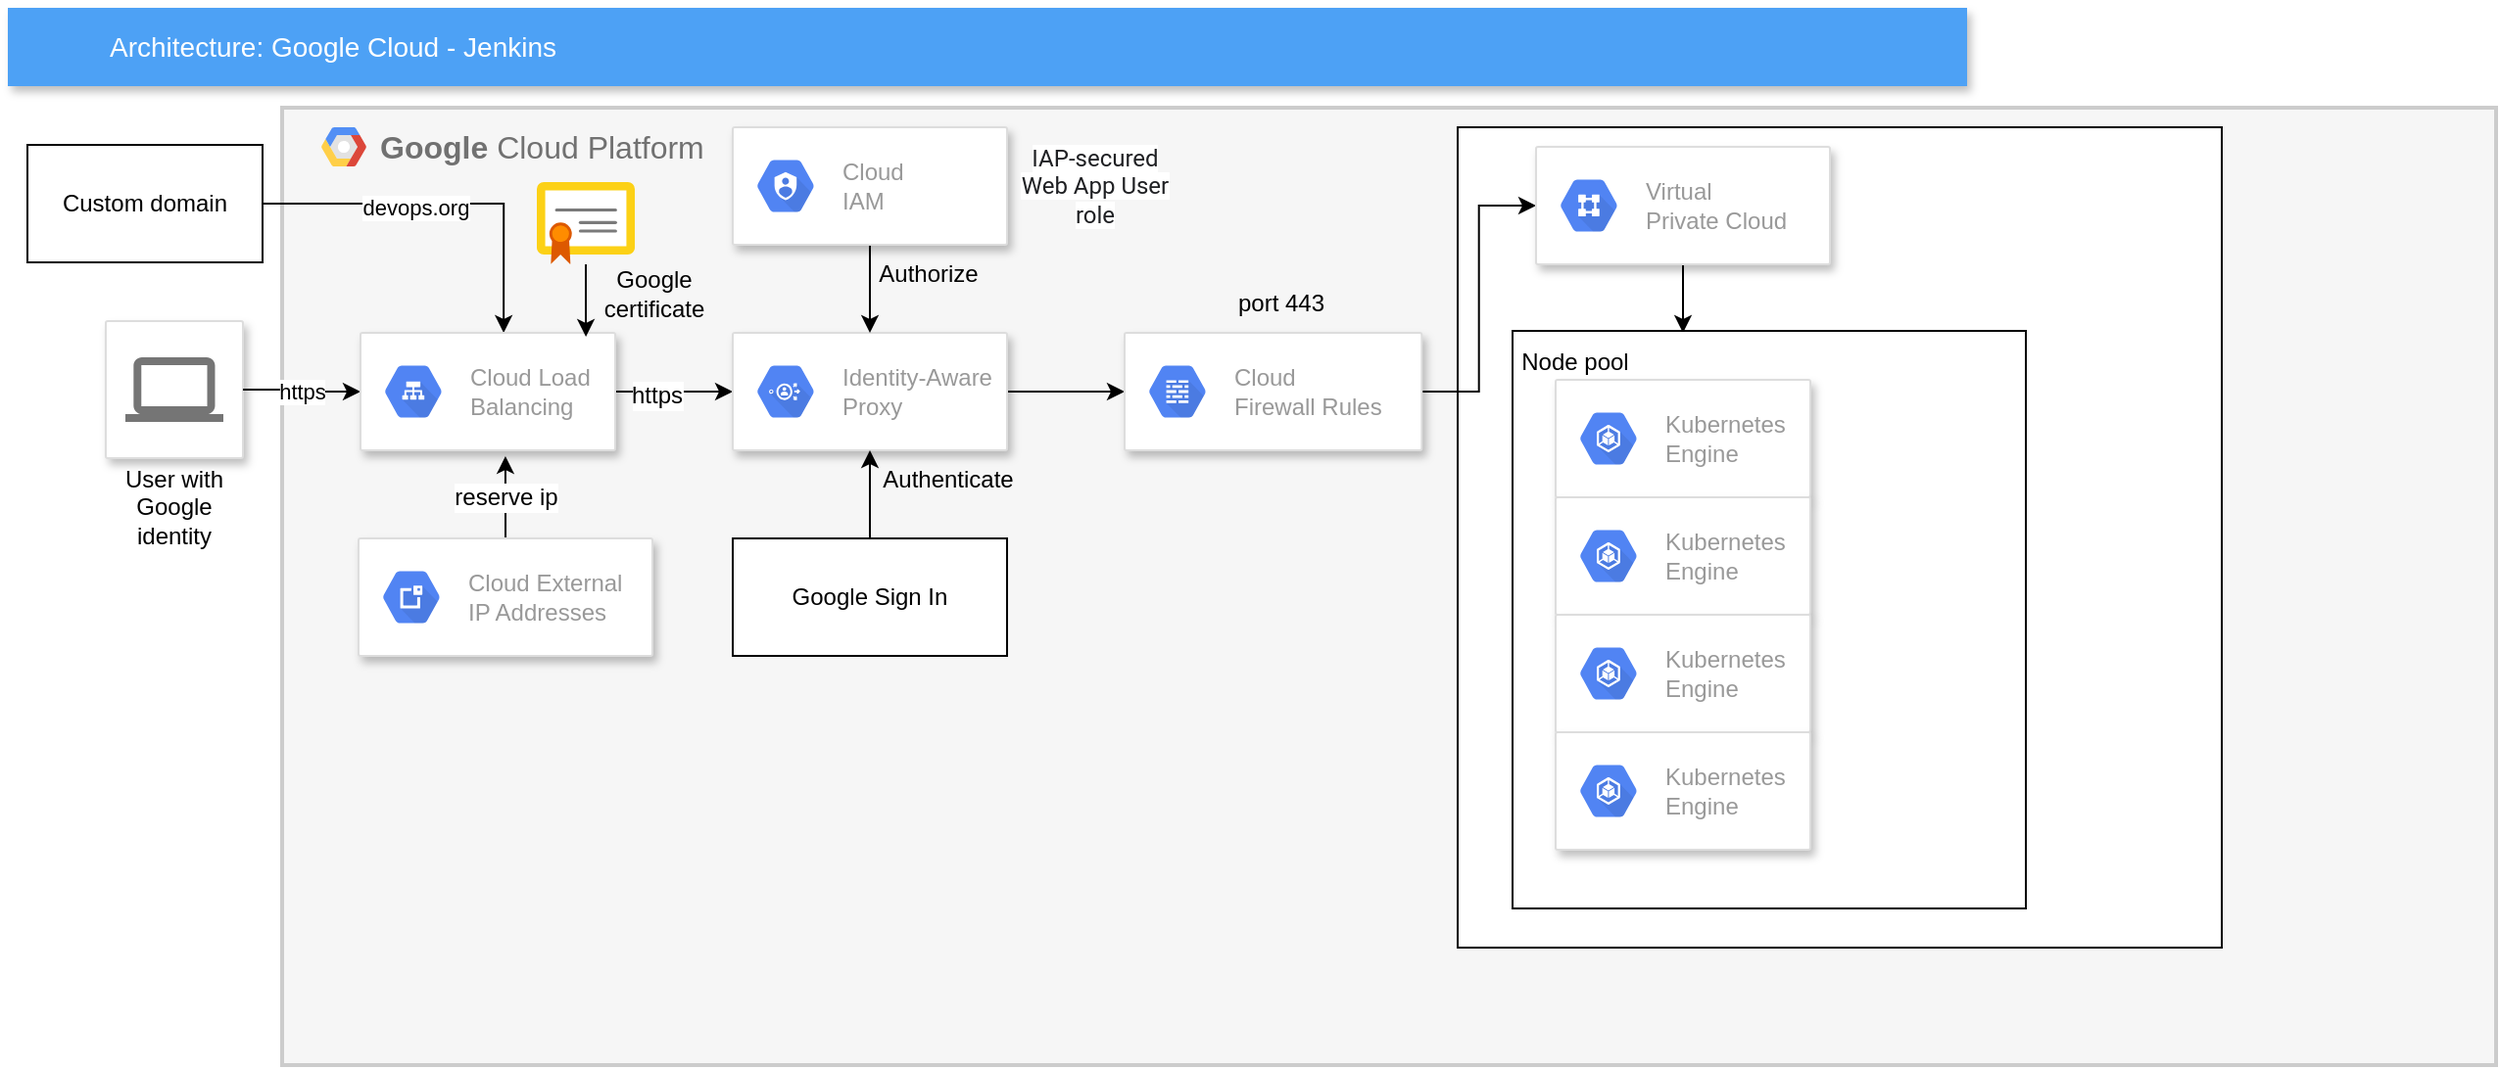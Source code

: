 <mxfile version="17.4.1" type="github">
  <diagram id="Bn03-QbED1JMAnJloKjD" name="Page-1">
    <mxGraphModel dx="1422" dy="786" grid="1" gridSize="10" guides="1" tooltips="1" connect="1" arrows="1" fold="1" page="1" pageScale="1" pageWidth="827" pageHeight="1169" math="0" shadow="0">
      <root>
        <mxCell id="0" />
        <mxCell id="1" parent="0" />
        <mxCell id="Y3p8EYra5zYOaNuzffR5-1" value="Architecture: Google Cloud - Jenkins" style="fillColor=#4DA1F5;strokeColor=none;shadow=1;gradientColor=none;fontSize=14;align=left;spacingLeft=50;fontColor=#ffffff;html=1;" vertex="1" parent="1">
          <mxGeometry x="160" y="40" width="1000" height="40" as="geometry" />
        </mxCell>
        <mxCell id="Y3p8EYra5zYOaNuzffR5-2" value="" style="strokeColor=#dddddd;fillColor=#ffffff;shadow=1;strokeWidth=1;rounded=1;absoluteArcSize=1;arcSize=2;labelPosition=center;verticalLabelPosition=middle;align=center;verticalAlign=bottom;spacingLeft=0;fontColor=#999999;fontSize=12;whiteSpace=wrap;spacingBottom=2;html=1;" vertex="1" parent="1">
          <mxGeometry x="210" y="200" width="70" height="70" as="geometry" />
        </mxCell>
        <mxCell id="Y3p8EYra5zYOaNuzffR5-3" value="" style="dashed=0;connectable=0;html=1;fillColor=#757575;strokeColor=none;shape=mxgraph.gcp2.laptop;part=1;" vertex="1" parent="Y3p8EYra5zYOaNuzffR5-2">
          <mxGeometry x="0.5" width="50" height="33" relative="1" as="geometry">
            <mxPoint x="-25" y="18.5" as="offset" />
          </mxGeometry>
        </mxCell>
        <mxCell id="Y3p8EYra5zYOaNuzffR5-4" value="User with Google identity" style="text;html=1;strokeColor=none;fillColor=none;align=center;verticalAlign=middle;whiteSpace=wrap;rounded=0;" vertex="1" parent="1">
          <mxGeometry x="215" y="280" width="60" height="30" as="geometry" />
        </mxCell>
        <mxCell id="Y3p8EYra5zYOaNuzffR5-5" value="&lt;font style=&quot;font-size: 16px&quot;&gt;&lt;b&gt;Google &lt;/b&gt;Cloud Platform&lt;/font&gt;" style="fillColor=#F6F6F6;strokeColor=#CCCCCC;shadow=0;gradientColor=none;fontSize=14;align=left;spacing=10;fontColor=#717171;9E9E9E;verticalAlign=top;spacingTop=-4;fontStyle=0;spacingLeft=40;html=1;strokeWidth=2;container=0;" vertex="1" parent="1">
          <mxGeometry x="300" y="91" width="1130" height="489" as="geometry" />
        </mxCell>
        <mxCell id="Y3p8EYra5zYOaNuzffR5-48" value="https" style="edgeStyle=orthogonalEdgeStyle;rounded=0;orthogonalLoop=1;jettySize=auto;html=1;exitX=1;exitY=0.5;exitDx=0;exitDy=0;" edge="1" parent="1" source="Y3p8EYra5zYOaNuzffR5-2" target="Y3p8EYra5zYOaNuzffR5-10">
          <mxGeometry relative="1" as="geometry" />
        </mxCell>
        <mxCell id="Y3p8EYra5zYOaNuzffR5-49" style="edgeStyle=orthogonalEdgeStyle;rounded=0;orthogonalLoop=1;jettySize=auto;html=1;entryX=0.562;entryY=0;entryDx=0;entryDy=0;entryPerimeter=0;fontSize=12;" edge="1" parent="1" source="Y3p8EYra5zYOaNuzffR5-51" target="Y3p8EYra5zYOaNuzffR5-10">
          <mxGeometry relative="1" as="geometry" />
        </mxCell>
        <mxCell id="Y3p8EYra5zYOaNuzffR5-61" value="devops.org" style="edgeLabel;html=1;align=center;verticalAlign=middle;resizable=0;points=[];" vertex="1" connectable="0" parent="Y3p8EYra5zYOaNuzffR5-49">
          <mxGeometry x="-0.175" y="-2" relative="1" as="geometry">
            <mxPoint as="offset" />
          </mxGeometry>
        </mxCell>
        <mxCell id="Y3p8EYra5zYOaNuzffR5-51" value="Custom domain" style="rounded=0;whiteSpace=wrap;html=1;fontSize=12;" vertex="1" parent="1">
          <mxGeometry x="170" y="110" width="120" height="60" as="geometry" />
        </mxCell>
        <mxCell id="Y3p8EYra5zYOaNuzffR5-6" value="" style="rounded=0;whiteSpace=wrap;html=1;fontSize=12;" vertex="1" parent="1">
          <mxGeometry x="900" y="101" width="390" height="419" as="geometry" />
        </mxCell>
        <mxCell id="Y3p8EYra5zYOaNuzffR5-7" value="" style="shape=mxgraph.gcp2.google_cloud_platform;fillColor=#F6F6F6;strokeColor=none;shadow=0;gradientColor=none;" vertex="1" parent="1">
          <mxGeometry x="320" y="101" width="23" height="20" as="geometry">
            <mxPoint x="20" y="10" as="offset" />
          </mxGeometry>
        </mxCell>
        <mxCell id="Y3p8EYra5zYOaNuzffR5-8" style="edgeStyle=orthogonalEdgeStyle;rounded=0;orthogonalLoop=1;jettySize=auto;html=1;exitX=1;exitY=0.5;exitDx=0;exitDy=0;entryX=0;entryY=0.5;entryDx=0;entryDy=0;" edge="1" parent="1" source="Y3p8EYra5zYOaNuzffR5-10" target="Y3p8EYra5zYOaNuzffR5-13">
          <mxGeometry relative="1" as="geometry" />
        </mxCell>
        <mxCell id="Y3p8EYra5zYOaNuzffR5-9" value="https" style="edgeLabel;html=1;align=center;verticalAlign=middle;resizable=0;points=[];fontSize=12;" vertex="1" connectable="0" parent="Y3p8EYra5zYOaNuzffR5-8">
          <mxGeometry x="-0.3" y="-2" relative="1" as="geometry">
            <mxPoint as="offset" />
          </mxGeometry>
        </mxCell>
        <mxCell id="Y3p8EYra5zYOaNuzffR5-10" value="" style="strokeColor=#dddddd;shadow=1;strokeWidth=1;rounded=1;absoluteArcSize=1;arcSize=2;" vertex="1" parent="1">
          <mxGeometry x="340" y="206" width="130" height="60" as="geometry" />
        </mxCell>
        <mxCell id="Y3p8EYra5zYOaNuzffR5-11" value="Cloud Load&#xa;Balancing" style="sketch=0;dashed=0;connectable=0;html=1;fillColor=#5184F3;strokeColor=none;shape=mxgraph.gcp2.hexIcon;prIcon=cloud_load_balancing;part=1;labelPosition=right;verticalLabelPosition=middle;align=left;verticalAlign=middle;spacingLeft=5;fontColor=#999999;fontSize=12;" vertex="1" parent="Y3p8EYra5zYOaNuzffR5-10">
          <mxGeometry y="0.5" width="44" height="39" relative="1" as="geometry">
            <mxPoint x="5" y="-19.5" as="offset" />
          </mxGeometry>
        </mxCell>
        <mxCell id="Y3p8EYra5zYOaNuzffR5-12" style="edgeStyle=orthogonalEdgeStyle;rounded=0;orthogonalLoop=1;jettySize=auto;html=1;exitX=1;exitY=0.5;exitDx=0;exitDy=0;entryX=0;entryY=0.5;entryDx=0;entryDy=0;" edge="1" parent="1" source="Y3p8EYra5zYOaNuzffR5-13" target="Y3p8EYra5zYOaNuzffR5-23">
          <mxGeometry relative="1" as="geometry" />
        </mxCell>
        <mxCell id="Y3p8EYra5zYOaNuzffR5-13" value="" style="strokeColor=#dddddd;shadow=1;strokeWidth=1;rounded=1;absoluteArcSize=1;arcSize=2;" vertex="1" parent="1">
          <mxGeometry x="530" y="206" width="140" height="60" as="geometry" />
        </mxCell>
        <mxCell id="Y3p8EYra5zYOaNuzffR5-14" value="Identity-Aware&#xa;Proxy" style="sketch=0;dashed=0;connectable=0;html=1;fillColor=#5184F3;strokeColor=none;shape=mxgraph.gcp2.hexIcon;prIcon=identity_aware_proxy;part=1;labelPosition=right;verticalLabelPosition=middle;align=left;verticalAlign=middle;spacingLeft=5;fontColor=#999999;fontSize=12;" vertex="1" parent="Y3p8EYra5zYOaNuzffR5-13">
          <mxGeometry y="0.5" width="44" height="39" relative="1" as="geometry">
            <mxPoint x="5" y="-19.5" as="offset" />
          </mxGeometry>
        </mxCell>
        <mxCell id="Y3p8EYra5zYOaNuzffR5-15" style="edgeStyle=orthogonalEdgeStyle;rounded=0;orthogonalLoop=1;jettySize=auto;html=1;exitX=0.5;exitY=0;exitDx=0;exitDy=0;entryX=0.5;entryY=1;entryDx=0;entryDy=0;fontSize=12;" edge="1" parent="1" source="Y3p8EYra5zYOaNuzffR5-16" target="Y3p8EYra5zYOaNuzffR5-13">
          <mxGeometry relative="1" as="geometry" />
        </mxCell>
        <mxCell id="Y3p8EYra5zYOaNuzffR5-16" value="Google Sign In" style="rounded=0;whiteSpace=wrap;html=1;" vertex="1" parent="1">
          <mxGeometry x="530" y="311" width="140" height="60" as="geometry" />
        </mxCell>
        <mxCell id="Y3p8EYra5zYOaNuzffR5-17" value="Authenticate" style="text;html=1;strokeColor=none;fillColor=none;align=center;verticalAlign=middle;whiteSpace=wrap;rounded=0;" vertex="1" parent="1">
          <mxGeometry x="610" y="266" width="60" height="30" as="geometry" />
        </mxCell>
        <mxCell id="Y3p8EYra5zYOaNuzffR5-18" style="edgeStyle=orthogonalEdgeStyle;rounded=0;orthogonalLoop=1;jettySize=auto;html=1;exitX=0.5;exitY=1;exitDx=0;exitDy=0;entryX=0.5;entryY=0;entryDx=0;entryDy=0;" edge="1" parent="1" source="Y3p8EYra5zYOaNuzffR5-19" target="Y3p8EYra5zYOaNuzffR5-13">
          <mxGeometry relative="1" as="geometry" />
        </mxCell>
        <mxCell id="Y3p8EYra5zYOaNuzffR5-19" value="" style="strokeColor=#dddddd;shadow=1;strokeWidth=1;rounded=1;absoluteArcSize=1;arcSize=2;" vertex="1" parent="1">
          <mxGeometry x="530" y="101" width="140" height="60" as="geometry" />
        </mxCell>
        <mxCell id="Y3p8EYra5zYOaNuzffR5-20" value="Cloud&#xa;IAM" style="sketch=0;dashed=0;connectable=0;html=1;fillColor=#5184F3;strokeColor=none;shape=mxgraph.gcp2.hexIcon;prIcon=cloud_iam;part=1;labelPosition=right;verticalLabelPosition=middle;align=left;verticalAlign=middle;spacingLeft=5;fontColor=#999999;fontSize=12;" vertex="1" parent="Y3p8EYra5zYOaNuzffR5-19">
          <mxGeometry y="0.5" width="44" height="39" relative="1" as="geometry">
            <mxPoint x="5" y="-19.5" as="offset" />
          </mxGeometry>
        </mxCell>
        <mxCell id="Y3p8EYra5zYOaNuzffR5-21" value="Authorize" style="text;html=1;strokeColor=none;fillColor=none;align=center;verticalAlign=middle;whiteSpace=wrap;rounded=0;" vertex="1" parent="1">
          <mxGeometry x="600" y="161" width="60" height="30" as="geometry" />
        </mxCell>
        <mxCell id="Y3p8EYra5zYOaNuzffR5-22" style="edgeStyle=orthogonalEdgeStyle;rounded=0;orthogonalLoop=1;jettySize=auto;html=1;exitX=1;exitY=0.5;exitDx=0;exitDy=0;entryX=0;entryY=0.5;entryDx=0;entryDy=0;fontSize=12;" edge="1" parent="1" source="Y3p8EYra5zYOaNuzffR5-23" target="Y3p8EYra5zYOaNuzffR5-34">
          <mxGeometry relative="1" as="geometry" />
        </mxCell>
        <mxCell id="Y3p8EYra5zYOaNuzffR5-23" value="" style="strokeColor=#dddddd;shadow=1;strokeWidth=1;rounded=1;absoluteArcSize=1;arcSize=2;" vertex="1" parent="1">
          <mxGeometry x="730" y="206" width="151.667" height="60" as="geometry" />
        </mxCell>
        <mxCell id="Y3p8EYra5zYOaNuzffR5-24" value="Cloud&#xa;Firewall Rules" style="sketch=0;dashed=0;connectable=0;html=1;fillColor=#5184F3;strokeColor=none;shape=mxgraph.gcp2.hexIcon;prIcon=cloud_firewall_rules;part=1;labelPosition=right;verticalLabelPosition=middle;align=left;verticalAlign=middle;spacingLeft=5;fontColor=#999999;fontSize=12;" vertex="1" parent="Y3p8EYra5zYOaNuzffR5-23">
          <mxGeometry y="0.5" width="44" height="39" relative="1" as="geometry">
            <mxPoint x="5" y="-19.5" as="offset" />
          </mxGeometry>
        </mxCell>
        <mxCell id="Y3p8EYra5zYOaNuzffR5-32" value="&lt;span style=&quot;box-sizing: inherit ; color: rgb(32 , 33 , 36) ; font-family: &amp;#34;roboto&amp;#34; , &amp;#34;noto sans&amp;#34; , &amp;#34;noto sans jp&amp;#34; , &amp;#34;noto sans kr&amp;#34; , &amp;#34;noto naskh arabic&amp;#34; , &amp;#34;noto sans thai&amp;#34; , &amp;#34;noto sans hebrew&amp;#34; , &amp;#34;noto sans bengali&amp;#34; , sans-serif ; background-color: rgb(255 , 255 , 255)&quot;&gt;&lt;font style=&quot;font-size: 12px&quot;&gt;IAP-secured &lt;br&gt;Web App User&lt;br&gt;role&lt;br&gt;&lt;/font&gt;&lt;/span&gt;" style="text;html=1;strokeColor=none;fillColor=none;align=center;verticalAlign=middle;whiteSpace=wrap;rounded=0;" vertex="1" parent="1">
          <mxGeometry x="660" y="116" width="110" height="30" as="geometry" />
        </mxCell>
        <mxCell id="Y3p8EYra5zYOaNuzffR5-33" style="edgeStyle=orthogonalEdgeStyle;rounded=0;orthogonalLoop=1;jettySize=auto;html=1;exitX=0.5;exitY=1;exitDx=0;exitDy=0;entryX=0.5;entryY=0;entryDx=0;entryDy=0;fontSize=12;" edge="1" parent="1" source="Y3p8EYra5zYOaNuzffR5-34">
          <mxGeometry relative="1" as="geometry">
            <mxPoint x="1015" y="206" as="targetPoint" />
          </mxGeometry>
        </mxCell>
        <mxCell id="Y3p8EYra5zYOaNuzffR5-34" value="" style="strokeColor=#dddddd;shadow=1;strokeWidth=1;rounded=1;absoluteArcSize=1;arcSize=2;" vertex="1" parent="1">
          <mxGeometry x="940" y="111" width="150" height="60" as="geometry" />
        </mxCell>
        <mxCell id="Y3p8EYra5zYOaNuzffR5-35" value="Virtual&#xa;Private Cloud" style="sketch=0;dashed=0;connectable=0;html=1;fillColor=#5184F3;strokeColor=none;shape=mxgraph.gcp2.hexIcon;prIcon=virtual_private_cloud;part=1;labelPosition=right;verticalLabelPosition=middle;align=left;verticalAlign=middle;spacingLeft=5;fontColor=#999999;fontSize=12;" vertex="1" parent="Y3p8EYra5zYOaNuzffR5-34">
          <mxGeometry y="0.5" width="44" height="39" relative="1" as="geometry">
            <mxPoint x="5" y="-19.5" as="offset" />
          </mxGeometry>
        </mxCell>
        <mxCell id="Y3p8EYra5zYOaNuzffR5-36" value="reserve ip" style="edgeStyle=orthogonalEdgeStyle;rounded=0;orthogonalLoop=1;jettySize=auto;html=1;exitX=0.5;exitY=0;exitDx=0;exitDy=0;entryX=0.569;entryY=1.05;entryDx=0;entryDy=0;entryPerimeter=0;fontSize=12;" edge="1" parent="1" source="Y3p8EYra5zYOaNuzffR5-37" target="Y3p8EYra5zYOaNuzffR5-10">
          <mxGeometry relative="1" as="geometry" />
        </mxCell>
        <mxCell id="Y3p8EYra5zYOaNuzffR5-37" value="" style="strokeColor=#dddddd;shadow=1;strokeWidth=1;rounded=1;absoluteArcSize=1;arcSize=2;" vertex="1" parent="1">
          <mxGeometry x="339" y="311" width="150" height="60" as="geometry" />
        </mxCell>
        <mxCell id="Y3p8EYra5zYOaNuzffR5-38" value="Cloud External&#xa;IP Addresses" style="sketch=0;dashed=0;connectable=0;html=1;fillColor=#5184F3;strokeColor=none;shape=mxgraph.gcp2.hexIcon;prIcon=cloud_external_ip_addresses;part=1;labelPosition=right;verticalLabelPosition=middle;align=left;verticalAlign=middle;spacingLeft=5;fontColor=#999999;fontSize=12;" vertex="1" parent="Y3p8EYra5zYOaNuzffR5-37">
          <mxGeometry y="0.5" width="44" height="39" relative="1" as="geometry">
            <mxPoint x="5" y="-19.5" as="offset" />
          </mxGeometry>
        </mxCell>
        <mxCell id="Y3p8EYra5zYOaNuzffR5-41" style="edgeStyle=orthogonalEdgeStyle;rounded=0;orthogonalLoop=1;jettySize=auto;html=1;entryX=0.885;entryY=0.033;entryDx=0;entryDy=0;entryPerimeter=0;fontSize=12;" edge="1" parent="1" source="Y3p8EYra5zYOaNuzffR5-42" target="Y3p8EYra5zYOaNuzffR5-10">
          <mxGeometry relative="1" as="geometry" />
        </mxCell>
        <mxCell id="Y3p8EYra5zYOaNuzffR5-42" value="" style="sketch=0;aspect=fixed;html=1;points=[];align=center;image;fontSize=12;image=img/lib/mscae/Certificate.svg;" vertex="1" parent="1">
          <mxGeometry x="430" y="129" width="50" height="42" as="geometry" />
        </mxCell>
        <mxCell id="Y3p8EYra5zYOaNuzffR5-43" value="Google certificate" style="text;html=1;strokeColor=none;fillColor=none;align=center;verticalAlign=middle;whiteSpace=wrap;rounded=0;fontSize=12;" vertex="1" parent="1">
          <mxGeometry x="460" y="171" width="60" height="30" as="geometry" />
        </mxCell>
        <mxCell id="Y3p8EYra5zYOaNuzffR5-46" value="port 443" style="text;html=1;strokeColor=none;fillColor=none;align=center;verticalAlign=middle;whiteSpace=wrap;rounded=0;fontSize=12;" vertex="1" parent="1">
          <mxGeometry x="780" y="176" width="60" height="30" as="geometry" />
        </mxCell>
        <mxCell id="Y3p8EYra5zYOaNuzffR5-62" value="" style="rounded=0;whiteSpace=wrap;html=1;" vertex="1" parent="1">
          <mxGeometry x="928" y="205" width="262" height="295" as="geometry" />
        </mxCell>
        <mxCell id="Y3p8EYra5zYOaNuzffR5-63" value="Node pool" style="text;html=1;strokeColor=none;fillColor=none;align=center;verticalAlign=middle;whiteSpace=wrap;rounded=0;" vertex="1" parent="1">
          <mxGeometry x="930" y="206" width="60" height="30" as="geometry" />
        </mxCell>
        <mxCell id="Y3p8EYra5zYOaNuzffR5-64" value="" style="strokeColor=#dddddd;shadow=1;strokeWidth=1;rounded=1;absoluteArcSize=1;arcSize=2;" vertex="1" parent="1">
          <mxGeometry x="950" y="230" width="130" height="60" as="geometry" />
        </mxCell>
        <mxCell id="Y3p8EYra5zYOaNuzffR5-65" value="Kubernetes&#xa;Engine" style="sketch=0;dashed=0;connectable=0;html=1;fillColor=#5184F3;strokeColor=none;shape=mxgraph.gcp2.hexIcon;prIcon=container_engine;part=1;labelPosition=right;verticalLabelPosition=middle;align=left;verticalAlign=middle;spacingLeft=5;fontColor=#999999;fontSize=12;" vertex="1" parent="Y3p8EYra5zYOaNuzffR5-64">
          <mxGeometry y="0.5" width="44" height="39" relative="1" as="geometry">
            <mxPoint x="5" y="-19.5" as="offset" />
          </mxGeometry>
        </mxCell>
        <mxCell id="Y3p8EYra5zYOaNuzffR5-66" value="" style="strokeColor=#dddddd;shadow=1;strokeWidth=1;rounded=1;absoluteArcSize=1;arcSize=2;" vertex="1" parent="1">
          <mxGeometry x="950" y="290" width="130" height="60" as="geometry" />
        </mxCell>
        <mxCell id="Y3p8EYra5zYOaNuzffR5-67" value="Kubernetes&#xa;Engine" style="sketch=0;dashed=0;connectable=0;html=1;fillColor=#5184F3;strokeColor=none;shape=mxgraph.gcp2.hexIcon;prIcon=container_engine;part=1;labelPosition=right;verticalLabelPosition=middle;align=left;verticalAlign=middle;spacingLeft=5;fontColor=#999999;fontSize=12;" vertex="1" parent="Y3p8EYra5zYOaNuzffR5-66">
          <mxGeometry y="0.5" width="44" height="39" relative="1" as="geometry">
            <mxPoint x="5" y="-19.5" as="offset" />
          </mxGeometry>
        </mxCell>
        <mxCell id="Y3p8EYra5zYOaNuzffR5-68" value="" style="strokeColor=#dddddd;shadow=1;strokeWidth=1;rounded=1;absoluteArcSize=1;arcSize=2;" vertex="1" parent="1">
          <mxGeometry x="950" y="350" width="130" height="60" as="geometry" />
        </mxCell>
        <mxCell id="Y3p8EYra5zYOaNuzffR5-69" value="Kubernetes&#xa;Engine" style="sketch=0;dashed=0;connectable=0;html=1;fillColor=#5184F3;strokeColor=none;shape=mxgraph.gcp2.hexIcon;prIcon=container_engine;part=1;labelPosition=right;verticalLabelPosition=middle;align=left;verticalAlign=middle;spacingLeft=5;fontColor=#999999;fontSize=12;" vertex="1" parent="Y3p8EYra5zYOaNuzffR5-68">
          <mxGeometry y="0.5" width="44" height="39" relative="1" as="geometry">
            <mxPoint x="5" y="-19.5" as="offset" />
          </mxGeometry>
        </mxCell>
        <mxCell id="Y3p8EYra5zYOaNuzffR5-70" value="" style="strokeColor=#dddddd;shadow=1;strokeWidth=1;rounded=1;absoluteArcSize=1;arcSize=2;" vertex="1" parent="1">
          <mxGeometry x="950" y="410" width="130" height="60" as="geometry" />
        </mxCell>
        <mxCell id="Y3p8EYra5zYOaNuzffR5-71" value="Kubernetes&#xa;Engine" style="sketch=0;dashed=0;connectable=0;html=1;fillColor=#5184F3;strokeColor=none;shape=mxgraph.gcp2.hexIcon;prIcon=container_engine;part=1;labelPosition=right;verticalLabelPosition=middle;align=left;verticalAlign=middle;spacingLeft=5;fontColor=#999999;fontSize=12;" vertex="1" parent="Y3p8EYra5zYOaNuzffR5-70">
          <mxGeometry y="0.5" width="44" height="39" relative="1" as="geometry">
            <mxPoint x="5" y="-19.5" as="offset" />
          </mxGeometry>
        </mxCell>
      </root>
    </mxGraphModel>
  </diagram>
</mxfile>
